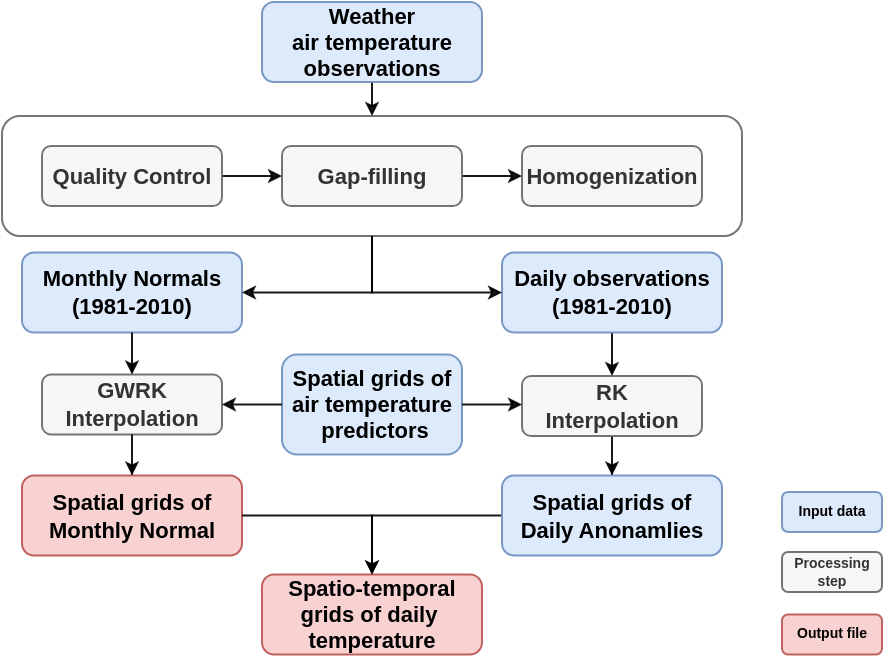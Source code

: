 <mxfile version="15.0.6" type="github">
  <diagram id="ES-HaVBYeuBXV5QrSLtq" name="Page-1">
    <mxGraphModel dx="781" dy="554" grid="1" gridSize="10" guides="1" tooltips="1" connect="1" arrows="1" fold="1" page="1" pageScale="1" pageWidth="100" pageHeight="112" math="0" shadow="0">
      <root>
        <mxCell id="0" />
        <mxCell id="1" parent="0" />
        <mxCell id="ow9gGme_L00yQlCZZfW1-1" value="Input data" style="rounded=1;whiteSpace=wrap;html=1;fillColor=#dae8fc;opacity=90;fontSize=7;strokeColor=#6c8ebf;fontStyle=1" parent="1" vertex="1">
          <mxGeometry x="630" y="250" width="50" height="20" as="geometry" />
        </mxCell>
        <mxCell id="ow9gGme_L00yQlCZZfW1-2" value="Processing step" style="rounded=1;whiteSpace=wrap;html=1;fillColor=#f5f5f5;opacity=90;fontSize=7;strokeColor=#666666;fontStyle=1;fontColor=#333333;" parent="1" vertex="1">
          <mxGeometry x="630" y="280" width="50" height="20" as="geometry" />
        </mxCell>
        <mxCell id="ow9gGme_L00yQlCZZfW1-3" value="Output file" style="rounded=1;whiteSpace=wrap;html=1;fillColor=#f8cecc;opacity=90;fontSize=7;strokeColor=#b85450;fontStyle=1" parent="1" vertex="1">
          <mxGeometry x="630" y="311.25" width="50" height="20" as="geometry" />
        </mxCell>
        <mxCell id="ow9gGme_L00yQlCZZfW1-4" value="" style="rounded=1;whiteSpace=wrap;html=1;opacity=90;strokeColor=#666666;fontColor=#333333;fillColor=none;" parent="1" vertex="1">
          <mxGeometry x="240" y="62" width="370" height="60" as="geometry" />
        </mxCell>
        <mxCell id="ow9gGme_L00yQlCZZfW1-5" style="edgeStyle=orthogonalEdgeStyle;rounded=0;jumpStyle=gap;orthogonalLoop=1;jettySize=auto;html=1;entryX=0.5;entryY=0;entryDx=0;entryDy=0;endArrow=classic;endFill=1;endSize=4;opacity=90;" parent="1" source="ow9gGme_L00yQlCZZfW1-6" target="ow9gGme_L00yQlCZZfW1-4" edge="1">
          <mxGeometry x="240" y="5" as="geometry">
            <Array as="points">
              <mxPoint x="425" y="55" />
              <mxPoint x="425" y="55" />
            </Array>
          </mxGeometry>
        </mxCell>
        <mxCell id="ow9gGme_L00yQlCZZfW1-6" value="Weather &lt;br&gt;air temperature observations" style="rounded=1;whiteSpace=wrap;html=1;fontSize=11;fontFamily=Helvetica;fontStyle=1;fillColor=#dae8fc;strokeColor=#6c8ebf;opacity=90;" parent="1" vertex="1">
          <mxGeometry x="370" y="5" width="110" height="40" as="geometry" />
        </mxCell>
        <mxCell id="ow9gGme_L00yQlCZZfW1-7" value="Monthly Normals&lt;br&gt;(1981-2010)" style="rounded=1;whiteSpace=wrap;html=1;fontSize=11;fontFamily=Helvetica;fontStyle=1;fillColor=#dae8fc;strokeColor=#6c8ebf;opacity=90;" parent="1" vertex="1">
          <mxGeometry x="250" y="130.25" width="110" height="40" as="geometry" />
        </mxCell>
        <mxCell id="ow9gGme_L00yQlCZZfW1-8" style="edgeStyle=orthogonalEdgeStyle;rounded=0;jumpStyle=gap;orthogonalLoop=1;jettySize=auto;html=1;entryX=1;entryY=0.5;entryDx=0;entryDy=0;endArrow=classic;endFill=1;endSize=4;opacity=90;" parent="1" source="ow9gGme_L00yQlCZZfW1-4" target="ow9gGme_L00yQlCZZfW1-7" edge="1">
          <mxGeometry x="240" y="5" as="geometry" />
        </mxCell>
        <mxCell id="ow9gGme_L00yQlCZZfW1-9" value="&lt;span style=&quot;color: rgb(0 , 0 , 0) ; font-family: &amp;#34;helvetica&amp;#34; ; font-size: 11px ; font-style: normal ; font-weight: 700 ; letter-spacing: normal ; text-align: center ; text-indent: 0px ; text-transform: none ; word-spacing: 0px ; display: inline ; float: none&quot;&gt;Spatial grids of&lt;/span&gt;&lt;br style=&quot;color: rgb(0 , 0 , 0) ; font-family: &amp;#34;helvetica&amp;#34; ; font-size: 11px ; font-style: normal ; font-weight: 700 ; letter-spacing: normal ; text-align: center ; text-indent: 0px ; text-transform: none ; word-spacing: 0px&quot;&gt;&lt;span style=&quot;color: rgb(0 , 0 , 0) ; font-family: &amp;#34;helvetica&amp;#34; ; font-size: 11px ; font-style: normal ; font-weight: 700 ; letter-spacing: normal ; text-align: center ; text-indent: 0px ; text-transform: none ; word-spacing: 0px ; display: inline ; float: none&quot;&gt;air temperature&lt;/span&gt;&lt;br style=&quot;color: rgb(0 , 0 , 0) ; font-family: &amp;#34;helvetica&amp;#34; ; font-size: 11px ; font-style: normal ; font-weight: 700 ; letter-spacing: normal ; text-align: center ; text-indent: 0px ; text-transform: none ; word-spacing: 0px&quot;&gt;&lt;span style=&quot;color: rgb(0 , 0 , 0) ; font-family: &amp;#34;helvetica&amp;#34; ; font-size: 11px ; font-style: normal ; font-weight: 700 ; letter-spacing: normal ; text-align: center ; text-indent: 0px ; text-transform: none ; word-spacing: 0px ; display: inline ; float: none&quot;&gt;&amp;nbsp;predictors&lt;/span&gt;" style="rounded=1;whiteSpace=wrap;html=1;fontSize=11;fontFamily=Helvetica;fontStyle=1;fillColor=#dae8fc;strokeColor=#6c8ebf;opacity=90;" parent="1" vertex="1">
          <mxGeometry x="380" y="181.25" width="90" height="50" as="geometry" />
        </mxCell>
        <mxCell id="ow9gGme_L00yQlCZZfW1-10" value="GWRK Interpolation" style="rounded=1;whiteSpace=wrap;html=1;fontSize=11;fontFamily=Helvetica;fontStyle=1;opacity=90;fillColor=#f5f5f5;strokeColor=#666666;fontColor=#333333;" parent="1" vertex="1">
          <mxGeometry x="260" y="191.25" width="90" height="30" as="geometry" />
        </mxCell>
        <mxCell id="ow9gGme_L00yQlCZZfW1-11" style="edgeStyle=orthogonalEdgeStyle;rounded=0;jumpStyle=gap;orthogonalLoop=1;jettySize=auto;html=1;entryX=0.5;entryY=0;entryDx=0;entryDy=0;endSize=4;opacity=90;" parent="1" source="ow9gGme_L00yQlCZZfW1-7" target="ow9gGme_L00yQlCZZfW1-10" edge="1">
          <mxGeometry x="240" y="5" as="geometry" />
        </mxCell>
        <mxCell id="ow9gGme_L00yQlCZZfW1-12" style="edgeStyle=orthogonalEdgeStyle;rounded=0;jumpStyle=gap;orthogonalLoop=1;jettySize=auto;html=1;entryX=1;entryY=0.5;entryDx=0;entryDy=0;endSize=4;opacity=90;" parent="1" source="ow9gGme_L00yQlCZZfW1-9" target="ow9gGme_L00yQlCZZfW1-10" edge="1">
          <mxGeometry x="240" y="5" as="geometry" />
        </mxCell>
        <mxCell id="ow9gGme_L00yQlCZZfW1-13" style="edgeStyle=orthogonalEdgeStyle;rounded=0;jumpStyle=gap;orthogonalLoop=1;jettySize=auto;html=1;endArrow=classic;endFill=1;endSize=4;fontSize=7;opacity=90;" parent="1" source="ow9gGme_L00yQlCZZfW1-14" target="ow9gGme_L00yQlCZZfW1-29" edge="1">
          <mxGeometry relative="1" as="geometry" />
        </mxCell>
        <mxCell id="ow9gGme_L00yQlCZZfW1-14" value="RK &lt;br&gt;Interpolation" style="rounded=1;whiteSpace=wrap;html=1;fontSize=11;fontFamily=Helvetica;fontStyle=1;opacity=90;fillColor=#f5f5f5;strokeColor=#666666;fontColor=#333333;" parent="1" vertex="1">
          <mxGeometry x="500" y="192" width="90" height="30" as="geometry" />
        </mxCell>
        <mxCell id="ow9gGme_L00yQlCZZfW1-15" style="edgeStyle=orthogonalEdgeStyle;rounded=0;jumpStyle=gap;orthogonalLoop=1;jettySize=auto;html=1;entryX=0;entryY=0.475;entryDx=0;entryDy=0;entryPerimeter=0;endSize=4;opacity=90;" parent="1" source="ow9gGme_L00yQlCZZfW1-9" target="ow9gGme_L00yQlCZZfW1-14" edge="1">
          <mxGeometry x="240" y="5" as="geometry" />
        </mxCell>
        <mxCell id="ow9gGme_L00yQlCZZfW1-16" value="Spatial grids of&lt;br&gt;Monthly Normal" style="rounded=1;whiteSpace=wrap;html=1;fontSize=11;fontFamily=Helvetica;fontStyle=1;opacity=90;fillColor=#f8cecc;strokeColor=#b85450;" parent="1" vertex="1">
          <mxGeometry x="250" y="241.75" width="110" height="40" as="geometry" />
        </mxCell>
        <mxCell id="ow9gGme_L00yQlCZZfW1-17" style="edgeStyle=orthogonalEdgeStyle;rounded=0;jumpStyle=gap;orthogonalLoop=1;jettySize=auto;html=1;entryX=0.5;entryY=0;entryDx=0;entryDy=0;endArrow=classic;endFill=1;endSize=4;opacity=90;" parent="1" source="ow9gGme_L00yQlCZZfW1-10" target="ow9gGme_L00yQlCZZfW1-16" edge="1">
          <mxGeometry x="240" y="5" as="geometry" />
        </mxCell>
        <mxCell id="ow9gGme_L00yQlCZZfW1-18" value="Spatio-temporal&lt;br&gt;grids of daily&amp;nbsp;&lt;br&gt;temperature" style="rounded=1;whiteSpace=wrap;html=1;fontSize=11;fontFamily=Helvetica;fontStyle=1;opacity=90;fillColor=#f8cecc;strokeColor=#b85450;" parent="1" vertex="1">
          <mxGeometry x="370" y="291.25" width="110" height="40" as="geometry" />
        </mxCell>
        <mxCell id="ow9gGme_L00yQlCZZfW1-19" style="edgeStyle=orthogonalEdgeStyle;rounded=0;jumpStyle=gap;orthogonalLoop=1;jettySize=auto;html=1;entryX=0.5;entryY=0;entryDx=0;entryDy=0;endSize=4;opacity=90;" parent="1" source="ow9gGme_L00yQlCZZfW1-16" target="ow9gGme_L00yQlCZZfW1-18" edge="1">
          <mxGeometry x="240" y="5" as="geometry" />
        </mxCell>
        <mxCell id="ow9gGme_L00yQlCZZfW1-20" value="Homogenization" style="rounded=1;whiteSpace=wrap;html=1;fontSize=11;fontFamily=Helvetica;fontStyle=1;fillColor=#f5f5f5;strokeColor=#666666;fontColor=#333333;opacity=90;" parent="1" vertex="1">
          <mxGeometry x="500" y="77" width="90" height="30" as="geometry" />
        </mxCell>
        <mxCell id="ow9gGme_L00yQlCZZfW1-21" style="edgeStyle=orthogonalEdgeStyle;rounded=0;orthogonalLoop=1;jettySize=auto;html=1;entryX=0;entryY=0.5;entryDx=0;entryDy=0;opacity=90;endSize=4;" parent="1" source="ow9gGme_L00yQlCZZfW1-22" target="ow9gGme_L00yQlCZZfW1-20" edge="1">
          <mxGeometry x="260" y="77" as="geometry" />
        </mxCell>
        <mxCell id="ow9gGme_L00yQlCZZfW1-22" value="Gap-filling" style="rounded=1;whiteSpace=wrap;html=1;fontSize=11;fontFamily=Helvetica;fontStyle=1;fillColor=#f5f5f5;strokeColor=#666666;fontColor=#333333;opacity=90;" parent="1" vertex="1">
          <mxGeometry x="380" y="77" width="90" height="30" as="geometry" />
        </mxCell>
        <mxCell id="ow9gGme_L00yQlCZZfW1-23" style="edgeStyle=orthogonalEdgeStyle;rounded=0;orthogonalLoop=1;jettySize=auto;html=1;entryX=0;entryY=0.5;entryDx=0;entryDy=0;opacity=90;endSize=4;" parent="1" source="ow9gGme_L00yQlCZZfW1-24" target="ow9gGme_L00yQlCZZfW1-22" edge="1">
          <mxGeometry x="260" y="77" as="geometry" />
        </mxCell>
        <mxCell id="ow9gGme_L00yQlCZZfW1-24" value="Quality Control" style="rounded=1;whiteSpace=wrap;html=1;fontSize=11;fontFamily=Helvetica;fontStyle=1;fillColor=#f5f5f5;strokeColor=#666666;fontColor=#333333;opacity=90;" parent="1" vertex="1">
          <mxGeometry x="260" y="77" width="90" height="30" as="geometry" />
        </mxCell>
        <mxCell id="ow9gGme_L00yQlCZZfW1-25" style="edgeStyle=orthogonalEdgeStyle;rounded=0;jumpStyle=gap;orthogonalLoop=1;jettySize=auto;html=1;entryX=0.5;entryY=0;entryDx=0;entryDy=0;endArrow=classic;endFill=1;endSize=4;opacity=90;" parent="1" source="ow9gGme_L00yQlCZZfW1-26" target="ow9gGme_L00yQlCZZfW1-14" edge="1">
          <mxGeometry x="240" y="5" as="geometry" />
        </mxCell>
        <mxCell id="ow9gGme_L00yQlCZZfW1-26" value="Daily observations&lt;br&gt;(1981-2010)" style="rounded=1;whiteSpace=wrap;html=1;fontSize=11;fontFamily=Helvetica;fontStyle=1;fillColor=#dae8fc;strokeColor=#6c8ebf;opacity=90;" parent="1" vertex="1">
          <mxGeometry x="490" y="130.25" width="110" height="40" as="geometry" />
        </mxCell>
        <mxCell id="ow9gGme_L00yQlCZZfW1-27" style="edgeStyle=orthogonalEdgeStyle;rounded=0;jumpStyle=gap;orthogonalLoop=1;jettySize=auto;html=1;entryX=0;entryY=0.5;entryDx=0;entryDy=0;endArrow=classic;endFill=1;endSize=4;opacity=90;" parent="1" source="ow9gGme_L00yQlCZZfW1-4" target="ow9gGme_L00yQlCZZfW1-26" edge="1">
          <mxGeometry x="240" y="5" as="geometry" />
        </mxCell>
        <mxCell id="ow9gGme_L00yQlCZZfW1-28" style="edgeStyle=orthogonalEdgeStyle;rounded=0;sketch=0;jumpStyle=gap;orthogonalLoop=1;jettySize=auto;html=1;entryX=0.5;entryY=0;entryDx=0;entryDy=0;endArrow=classic;endFill=1;endSize=4;targetPerimeterSpacing=0;fontSize=7;opacity=90;" parent="1" source="ow9gGme_L00yQlCZZfW1-29" target="ow9gGme_L00yQlCZZfW1-18" edge="1">
          <mxGeometry relative="1" as="geometry" />
        </mxCell>
        <mxCell id="ow9gGme_L00yQlCZZfW1-29" value="Spatial grids of&lt;br&gt;Daily Anonamlies" style="rounded=1;whiteSpace=wrap;html=1;fontSize=11;fontFamily=Helvetica;fontStyle=1;opacity=90;fillColor=#dae8fc;strokeColor=#6c8ebf;" parent="1" vertex="1">
          <mxGeometry x="490" y="241.75" width="110" height="40" as="geometry" />
        </mxCell>
      </root>
    </mxGraphModel>
  </diagram>
</mxfile>
